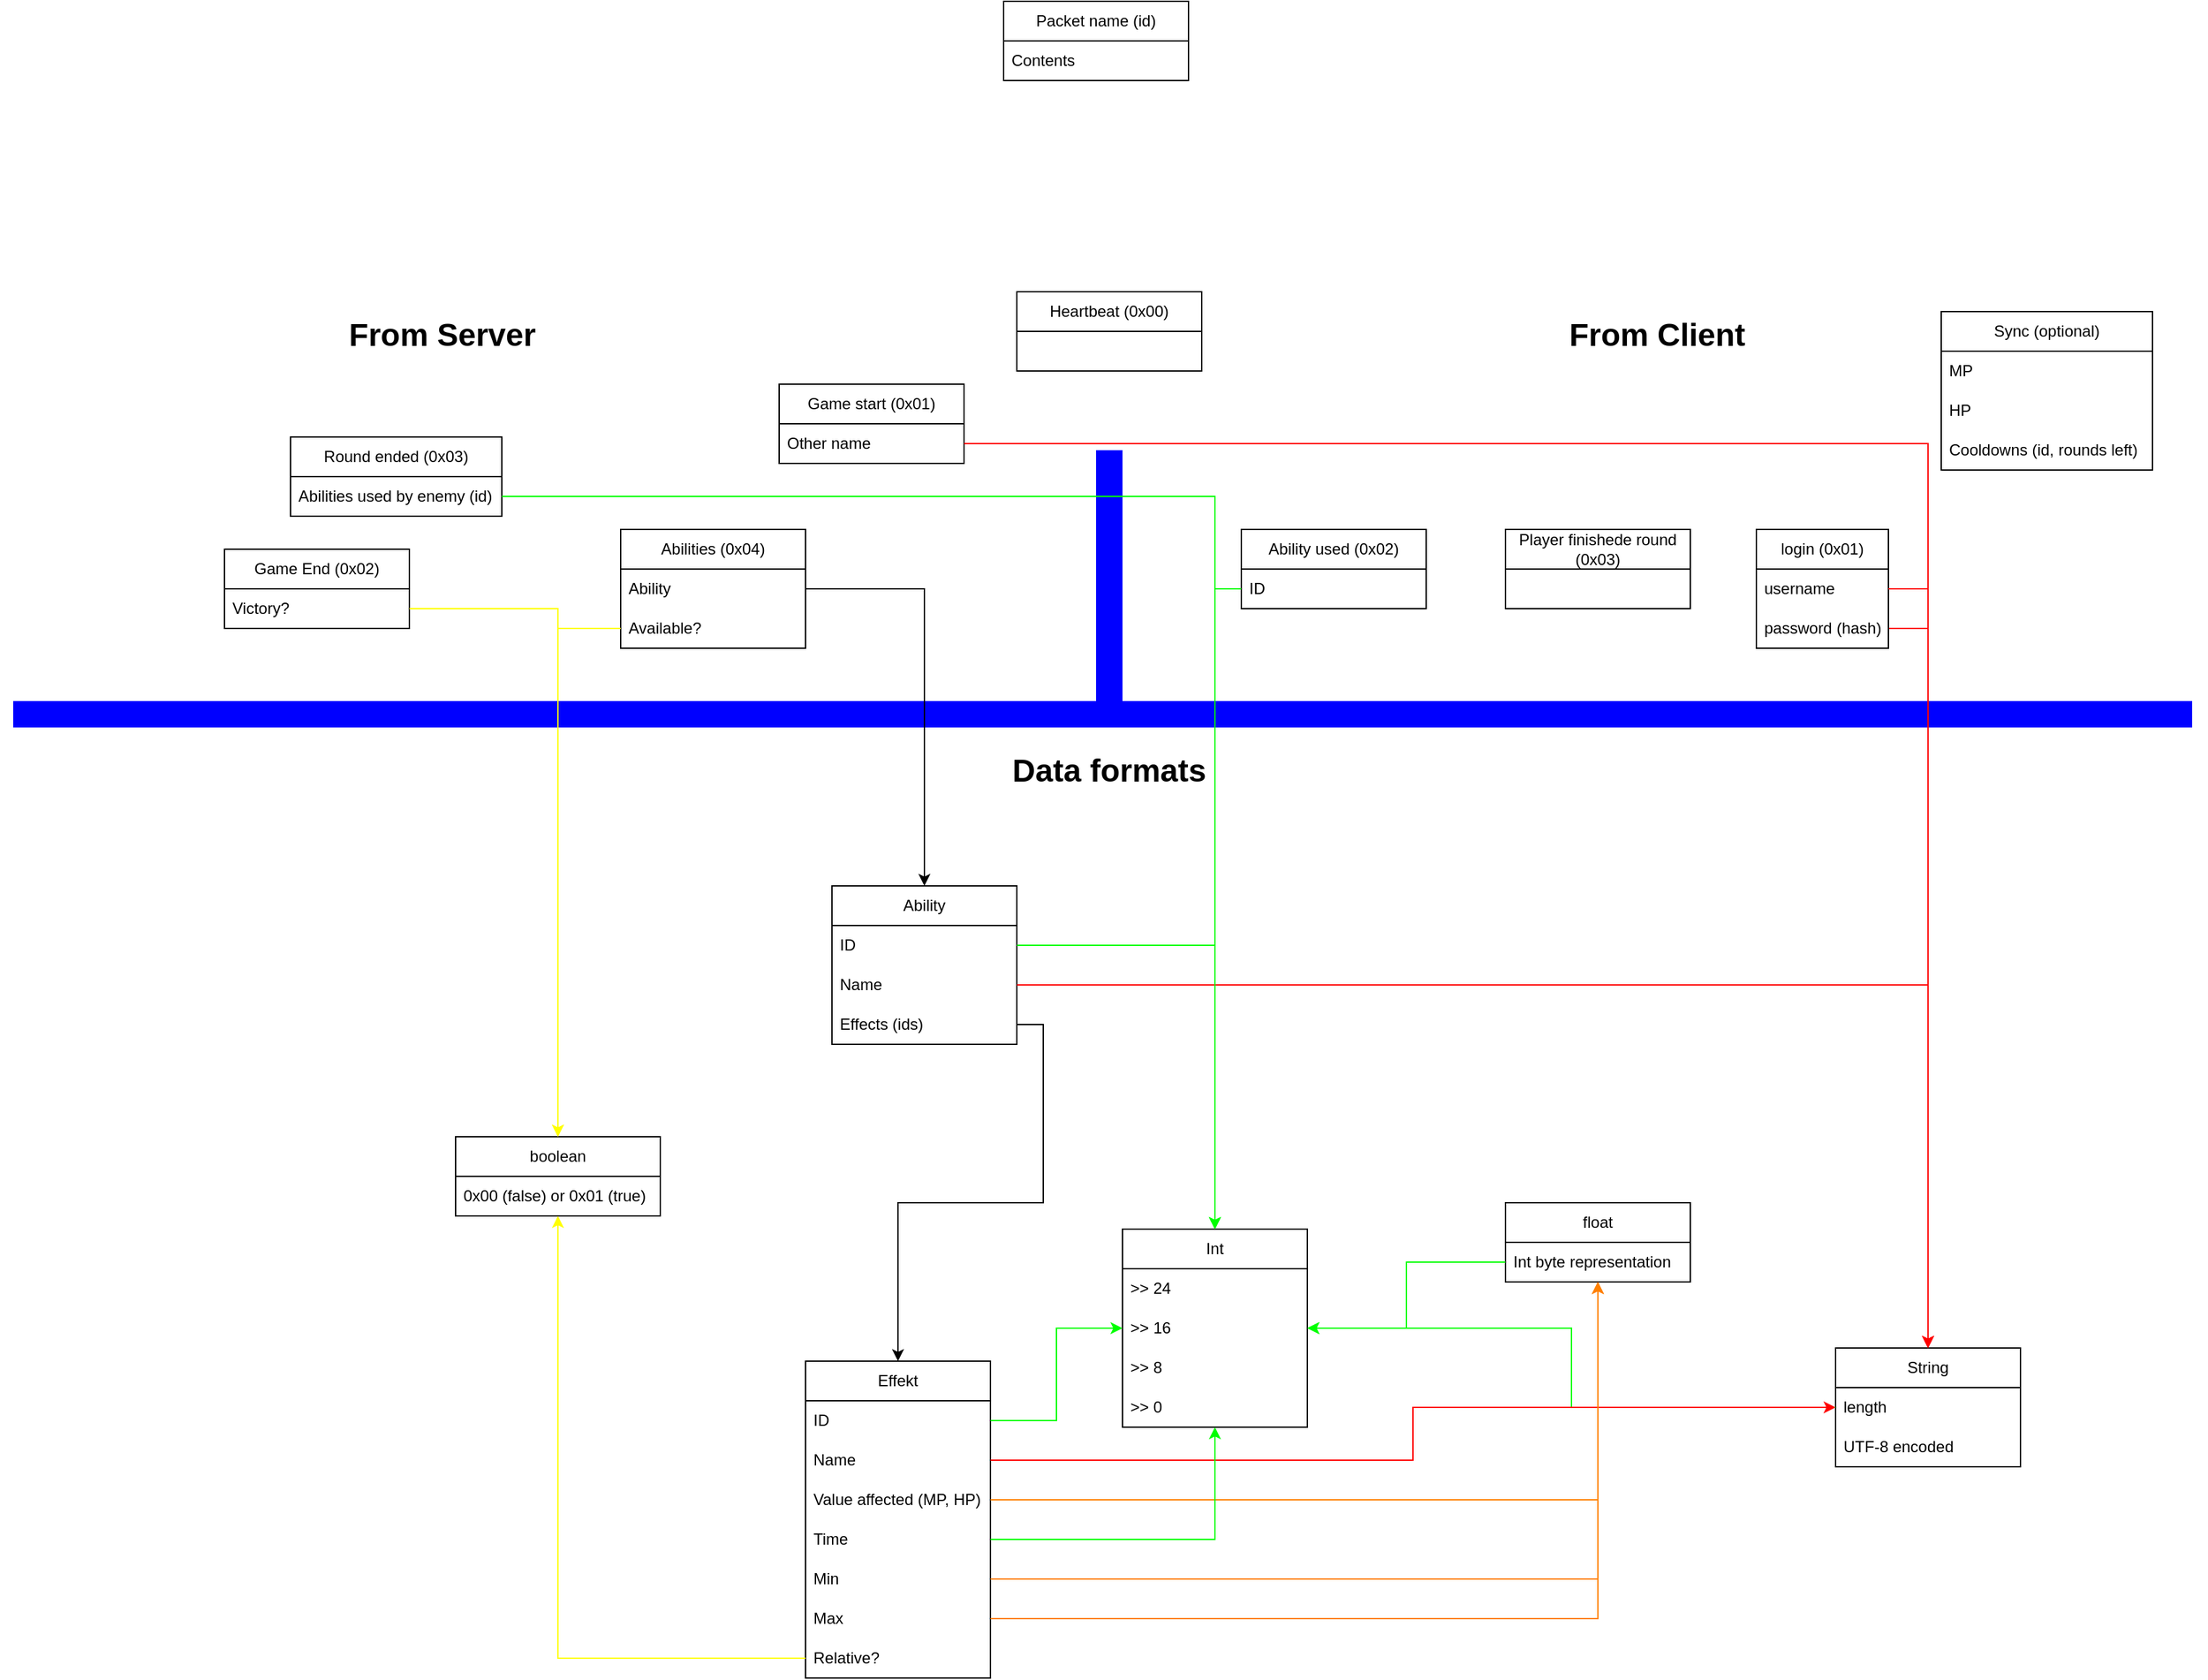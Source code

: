 <mxfile version="24.5.1" type="device">
  <diagram name="Page-1" id="1aXTQvaHOBbPSqx9FsLq">
    <mxGraphModel dx="2359" dy="1979" grid="1" gridSize="10" guides="1" tooltips="1" connect="1" arrows="1" fold="1" page="1" pageScale="1" pageWidth="850" pageHeight="1100" math="0" shadow="0">
      <root>
        <mxCell id="0" />
        <mxCell id="1" parent="0" />
        <mxCell id="ZYOzPeOD46tJgNTAeWL3-3" value="Packet name (id)" style="swimlane;fontStyle=0;childLayout=stackLayout;horizontal=1;startSize=30;horizontalStack=0;resizeParent=1;resizeParentMax=0;resizeLast=0;collapsible=1;marginBottom=0;whiteSpace=wrap;html=1;" vertex="1" parent="1">
          <mxGeometry x="-80" y="-180" width="140" height="60" as="geometry" />
        </mxCell>
        <mxCell id="ZYOzPeOD46tJgNTAeWL3-5" value="Contents" style="text;strokeColor=none;fillColor=none;align=left;verticalAlign=middle;spacingLeft=4;spacingRight=4;overflow=hidden;points=[[0,0.5],[1,0.5]];portConstraint=eastwest;rotatable=0;whiteSpace=wrap;html=1;" vertex="1" parent="ZYOzPeOD46tJgNTAeWL3-3">
          <mxGeometry y="30" width="140" height="30" as="geometry" />
        </mxCell>
        <mxCell id="ZYOzPeOD46tJgNTAeWL3-7" value="Heartbeat (0x00)" style="swimlane;fontStyle=0;childLayout=stackLayout;horizontal=1;startSize=30;horizontalStack=0;resizeParent=1;resizeParentMax=0;resizeLast=0;collapsible=1;marginBottom=0;whiteSpace=wrap;html=1;" vertex="1" parent="1">
          <mxGeometry x="-70" y="40" width="140" height="60" as="geometry" />
        </mxCell>
        <mxCell id="ZYOzPeOD46tJgNTAeWL3-80" style="edgeStyle=orthogonalEdgeStyle;rounded=0;orthogonalLoop=1;jettySize=auto;html=1;exitX=1;exitY=0.5;exitDx=0;exitDy=0;strokeColor=#FF0000;" edge="1" parent="1" source="ZYOzPeOD46tJgNTAeWL3-13" target="ZYOzPeOD46tJgNTAeWL3-75">
          <mxGeometry relative="1" as="geometry" />
        </mxCell>
        <mxCell id="ZYOzPeOD46tJgNTAeWL3-10" value="login (0x01)" style="swimlane;fontStyle=0;childLayout=stackLayout;horizontal=1;startSize=30;horizontalStack=0;resizeParent=1;resizeParentMax=0;resizeLast=0;collapsible=1;marginBottom=0;whiteSpace=wrap;html=1;" vertex="1" parent="1">
          <mxGeometry x="490" y="220" width="100" height="90" as="geometry">
            <mxRectangle x="510" y="110" width="70" height="30" as="alternateBounds" />
          </mxGeometry>
        </mxCell>
        <mxCell id="ZYOzPeOD46tJgNTAeWL3-11" value="&lt;div&gt;username&lt;/div&gt;" style="text;strokeColor=none;fillColor=none;align=left;verticalAlign=middle;spacingLeft=4;spacingRight=4;overflow=hidden;points=[[0,0.5],[1,0.5]];portConstraint=eastwest;rotatable=0;whiteSpace=wrap;html=1;" vertex="1" parent="ZYOzPeOD46tJgNTAeWL3-10">
          <mxGeometry y="30" width="100" height="30" as="geometry" />
        </mxCell>
        <mxCell id="ZYOzPeOD46tJgNTAeWL3-13" value="&lt;div&gt;password (hash)&lt;/div&gt;" style="text;strokeColor=none;fillColor=none;align=left;verticalAlign=middle;spacingLeft=4;spacingRight=4;overflow=hidden;points=[[0,0.5],[1,0.5]];portConstraint=eastwest;rotatable=0;whiteSpace=wrap;html=1;" vertex="1" parent="ZYOzPeOD46tJgNTAeWL3-10">
          <mxGeometry y="60" width="100" height="30" as="geometry" />
        </mxCell>
        <mxCell id="ZYOzPeOD46tJgNTAeWL3-15" value="Round ended (0x03)" style="swimlane;fontStyle=0;childLayout=stackLayout;horizontal=1;startSize=30;horizontalStack=0;resizeParent=1;resizeParentMax=0;resizeLast=0;collapsible=1;marginBottom=0;whiteSpace=wrap;html=1;" vertex="1" parent="1">
          <mxGeometry x="-620" y="150" width="160" height="60" as="geometry" />
        </mxCell>
        <mxCell id="ZYOzPeOD46tJgNTAeWL3-16" value="Abilities used by enemy (id)" style="text;strokeColor=none;fillColor=none;align=left;verticalAlign=middle;spacingLeft=4;spacingRight=4;overflow=hidden;points=[[0,0.5],[1,0.5]];portConstraint=eastwest;rotatable=0;whiteSpace=wrap;html=1;" vertex="1" parent="ZYOzPeOD46tJgNTAeWL3-15">
          <mxGeometry y="30" width="160" height="30" as="geometry" />
        </mxCell>
        <mxCell id="ZYOzPeOD46tJgNTAeWL3-17" value="Ability used (0x02)" style="swimlane;fontStyle=0;childLayout=stackLayout;horizontal=1;startSize=30;horizontalStack=0;resizeParent=1;resizeParentMax=0;resizeLast=0;collapsible=1;marginBottom=0;whiteSpace=wrap;html=1;" vertex="1" parent="1">
          <mxGeometry x="100" y="220" width="140" height="60" as="geometry" />
        </mxCell>
        <mxCell id="ZYOzPeOD46tJgNTAeWL3-18" value="ID" style="text;strokeColor=none;fillColor=none;align=left;verticalAlign=middle;spacingLeft=4;spacingRight=4;overflow=hidden;points=[[0,0.5],[1,0.5]];portConstraint=eastwest;rotatable=0;whiteSpace=wrap;html=1;" vertex="1" parent="ZYOzPeOD46tJgNTAeWL3-17">
          <mxGeometry y="30" width="140" height="30" as="geometry" />
        </mxCell>
        <mxCell id="ZYOzPeOD46tJgNTAeWL3-20" value="Sync (optional)" style="swimlane;fontStyle=0;childLayout=stackLayout;horizontal=1;startSize=30;horizontalStack=0;resizeParent=1;resizeParentMax=0;resizeLast=0;collapsible=1;marginBottom=0;whiteSpace=wrap;html=1;" vertex="1" parent="1">
          <mxGeometry x="630" y="55" width="160" height="120" as="geometry" />
        </mxCell>
        <mxCell id="ZYOzPeOD46tJgNTAeWL3-21" value="MP" style="text;strokeColor=none;fillColor=none;align=left;verticalAlign=middle;spacingLeft=4;spacingRight=4;overflow=hidden;points=[[0,0.5],[1,0.5]];portConstraint=eastwest;rotatable=0;whiteSpace=wrap;html=1;" vertex="1" parent="ZYOzPeOD46tJgNTAeWL3-20">
          <mxGeometry y="30" width="160" height="30" as="geometry" />
        </mxCell>
        <mxCell id="ZYOzPeOD46tJgNTAeWL3-22" value="HP" style="text;strokeColor=none;fillColor=none;align=left;verticalAlign=middle;spacingLeft=4;spacingRight=4;overflow=hidden;points=[[0,0.5],[1,0.5]];portConstraint=eastwest;rotatable=0;whiteSpace=wrap;html=1;" vertex="1" parent="ZYOzPeOD46tJgNTAeWL3-20">
          <mxGeometry y="60" width="160" height="30" as="geometry" />
        </mxCell>
        <mxCell id="ZYOzPeOD46tJgNTAeWL3-23" value="Cooldowns (id, rounds left)" style="text;strokeColor=none;fillColor=none;align=left;verticalAlign=middle;spacingLeft=4;spacingRight=4;overflow=hidden;points=[[0,0.5],[1,0.5]];portConstraint=eastwest;rotatable=0;whiteSpace=wrap;html=1;" vertex="1" parent="ZYOzPeOD46tJgNTAeWL3-20">
          <mxGeometry y="90" width="160" height="30" as="geometry" />
        </mxCell>
        <mxCell id="ZYOzPeOD46tJgNTAeWL3-24" value="Game start (0x01)" style="swimlane;fontStyle=0;childLayout=stackLayout;horizontal=1;startSize=30;horizontalStack=0;resizeParent=1;resizeParentMax=0;resizeLast=0;collapsible=1;marginBottom=0;whiteSpace=wrap;html=1;" vertex="1" parent="1">
          <mxGeometry x="-250" y="110" width="140" height="60" as="geometry" />
        </mxCell>
        <mxCell id="ZYOzPeOD46tJgNTAeWL3-25" value="Other name" style="text;strokeColor=none;fillColor=none;align=left;verticalAlign=middle;spacingLeft=4;spacingRight=4;overflow=hidden;points=[[0,0.5],[1,0.5]];portConstraint=eastwest;rotatable=0;whiteSpace=wrap;html=1;" vertex="1" parent="ZYOzPeOD46tJgNTAeWL3-24">
          <mxGeometry y="30" width="140" height="30" as="geometry" />
        </mxCell>
        <mxCell id="ZYOzPeOD46tJgNTAeWL3-26" value="Ability" style="swimlane;fontStyle=0;childLayout=stackLayout;horizontal=1;startSize=30;horizontalStack=0;resizeParent=1;resizeParentMax=0;resizeLast=0;collapsible=1;marginBottom=0;whiteSpace=wrap;html=1;" vertex="1" parent="1">
          <mxGeometry x="-210" y="490" width="140" height="120" as="geometry" />
        </mxCell>
        <mxCell id="ZYOzPeOD46tJgNTAeWL3-27" value="ID" style="text;strokeColor=none;fillColor=none;align=left;verticalAlign=middle;spacingLeft=4;spacingRight=4;overflow=hidden;points=[[0,0.5],[1,0.5]];portConstraint=eastwest;rotatable=0;whiteSpace=wrap;html=1;" vertex="1" parent="ZYOzPeOD46tJgNTAeWL3-26">
          <mxGeometry y="30" width="140" height="30" as="geometry" />
        </mxCell>
        <mxCell id="ZYOzPeOD46tJgNTAeWL3-29" value="Name" style="text;strokeColor=none;fillColor=none;align=left;verticalAlign=middle;spacingLeft=4;spacingRight=4;overflow=hidden;points=[[0,0.5],[1,0.5]];portConstraint=eastwest;rotatable=0;whiteSpace=wrap;html=1;" vertex="1" parent="ZYOzPeOD46tJgNTAeWL3-26">
          <mxGeometry y="60" width="140" height="30" as="geometry" />
        </mxCell>
        <mxCell id="ZYOzPeOD46tJgNTAeWL3-30" value="Effects (ids)" style="text;strokeColor=none;fillColor=none;align=left;verticalAlign=middle;spacingLeft=4;spacingRight=4;overflow=hidden;points=[[0,0.5],[1,0.5]];portConstraint=eastwest;rotatable=0;whiteSpace=wrap;html=1;" vertex="1" parent="ZYOzPeOD46tJgNTAeWL3-26">
          <mxGeometry y="90" width="140" height="30" as="geometry" />
        </mxCell>
        <mxCell id="ZYOzPeOD46tJgNTAeWL3-31" value="Effekt" style="swimlane;fontStyle=0;childLayout=stackLayout;horizontal=1;startSize=30;horizontalStack=0;resizeParent=1;resizeParentMax=0;resizeLast=0;collapsible=1;marginBottom=0;whiteSpace=wrap;html=1;" vertex="1" parent="1">
          <mxGeometry x="-230" y="850" width="140" height="240" as="geometry" />
        </mxCell>
        <mxCell id="ZYOzPeOD46tJgNTAeWL3-32" value="ID" style="text;strokeColor=none;fillColor=none;align=left;verticalAlign=middle;spacingLeft=4;spacingRight=4;overflow=hidden;points=[[0,0.5],[1,0.5]];portConstraint=eastwest;rotatable=0;whiteSpace=wrap;html=1;" vertex="1" parent="ZYOzPeOD46tJgNTAeWL3-31">
          <mxGeometry y="30" width="140" height="30" as="geometry" />
        </mxCell>
        <mxCell id="ZYOzPeOD46tJgNTAeWL3-33" value="Name" style="text;strokeColor=none;fillColor=none;align=left;verticalAlign=middle;spacingLeft=4;spacingRight=4;overflow=hidden;points=[[0,0.5],[1,0.5]];portConstraint=eastwest;rotatable=0;whiteSpace=wrap;html=1;" vertex="1" parent="ZYOzPeOD46tJgNTAeWL3-31">
          <mxGeometry y="60" width="140" height="30" as="geometry" />
        </mxCell>
        <mxCell id="ZYOzPeOD46tJgNTAeWL3-34" value="Value affected (MP, HP)" style="text;strokeColor=none;fillColor=none;align=left;verticalAlign=middle;spacingLeft=4;spacingRight=4;overflow=hidden;points=[[0,0.5],[1,0.5]];portConstraint=eastwest;rotatable=0;whiteSpace=wrap;html=1;" vertex="1" parent="ZYOzPeOD46tJgNTAeWL3-31">
          <mxGeometry y="90" width="140" height="30" as="geometry" />
        </mxCell>
        <mxCell id="ZYOzPeOD46tJgNTAeWL3-35" value="Time" style="text;strokeColor=none;fillColor=none;align=left;verticalAlign=middle;spacingLeft=4;spacingRight=4;overflow=hidden;points=[[0,0.5],[1,0.5]];portConstraint=eastwest;rotatable=0;whiteSpace=wrap;html=1;" vertex="1" parent="ZYOzPeOD46tJgNTAeWL3-31">
          <mxGeometry y="120" width="140" height="30" as="geometry" />
        </mxCell>
        <mxCell id="ZYOzPeOD46tJgNTAeWL3-36" value="Min" style="text;strokeColor=none;fillColor=none;align=left;verticalAlign=middle;spacingLeft=4;spacingRight=4;overflow=hidden;points=[[0,0.5],[1,0.5]];portConstraint=eastwest;rotatable=0;whiteSpace=wrap;html=1;" vertex="1" parent="ZYOzPeOD46tJgNTAeWL3-31">
          <mxGeometry y="150" width="140" height="30" as="geometry" />
        </mxCell>
        <mxCell id="ZYOzPeOD46tJgNTAeWL3-37" value="Max" style="text;strokeColor=none;fillColor=none;align=left;verticalAlign=middle;spacingLeft=4;spacingRight=4;overflow=hidden;points=[[0,0.5],[1,0.5]];portConstraint=eastwest;rotatable=0;whiteSpace=wrap;html=1;" vertex="1" parent="ZYOzPeOD46tJgNTAeWL3-31">
          <mxGeometry y="180" width="140" height="30" as="geometry" />
        </mxCell>
        <mxCell id="ZYOzPeOD46tJgNTAeWL3-38" value="Relative?" style="text;strokeColor=none;fillColor=none;align=left;verticalAlign=middle;spacingLeft=4;spacingRight=4;overflow=hidden;points=[[0,0.5],[1,0.5]];portConstraint=eastwest;rotatable=0;whiteSpace=wrap;html=1;" vertex="1" parent="ZYOzPeOD46tJgNTAeWL3-31">
          <mxGeometry y="210" width="140" height="30" as="geometry" />
        </mxCell>
        <mxCell id="ZYOzPeOD46tJgNTAeWL3-39" value="Game End (0x02)" style="swimlane;fontStyle=0;childLayout=stackLayout;horizontal=1;startSize=30;horizontalStack=0;resizeParent=1;resizeParentMax=0;resizeLast=0;collapsible=1;marginBottom=0;whiteSpace=wrap;html=1;" vertex="1" parent="1">
          <mxGeometry x="-670" y="235" width="140" height="60" as="geometry" />
        </mxCell>
        <mxCell id="ZYOzPeOD46tJgNTAeWL3-40" value="Victory?" style="text;strokeColor=none;fillColor=none;align=left;verticalAlign=middle;spacingLeft=4;spacingRight=4;overflow=hidden;points=[[0,0.5],[1,0.5]];portConstraint=eastwest;rotatable=0;whiteSpace=wrap;html=1;" vertex="1" parent="ZYOzPeOD46tJgNTAeWL3-39">
          <mxGeometry y="30" width="140" height="30" as="geometry" />
        </mxCell>
        <mxCell id="ZYOzPeOD46tJgNTAeWL3-41" value="" style="endArrow=none;html=1;rounded=0;strokeWidth=20;curved=0;strokeColor=#0000FF;" edge="1" parent="1">
          <mxGeometry width="50" height="50" relative="1" as="geometry">
            <mxPoint y="360" as="sourcePoint" />
            <mxPoint y="160" as="targetPoint" />
          </mxGeometry>
        </mxCell>
        <mxCell id="ZYOzPeOD46tJgNTAeWL3-42" value="&lt;h1&gt;From Server&lt;/h1&gt;" style="text;html=1;align=center;verticalAlign=middle;whiteSpace=wrap;rounded=0;" vertex="1" parent="1">
          <mxGeometry x="-580" y="55" width="150" height="35" as="geometry" />
        </mxCell>
        <mxCell id="ZYOzPeOD46tJgNTAeWL3-43" value="&lt;h1&gt;From Client&lt;/h1&gt;" style="text;html=1;align=center;verticalAlign=middle;whiteSpace=wrap;rounded=0;" vertex="1" parent="1">
          <mxGeometry x="340" y="55" width="150" height="35" as="geometry" />
        </mxCell>
        <mxCell id="ZYOzPeOD46tJgNTAeWL3-44" value="" style="endArrow=none;html=1;rounded=0;strokeWidth=20;curved=0;fontColor=#0000ff;labelBackgroundColor=#0000FF;strokeColor=#0000FF;" edge="1" parent="1">
          <mxGeometry width="50" height="50" relative="1" as="geometry">
            <mxPoint x="820" y="360" as="sourcePoint" />
            <mxPoint x="-830" y="360" as="targetPoint" />
          </mxGeometry>
        </mxCell>
        <mxCell id="ZYOzPeOD46tJgNTAeWL3-45" value="&lt;h1&gt;Data formats&lt;/h1&gt;" style="text;html=1;align=center;verticalAlign=middle;whiteSpace=wrap;rounded=0;" vertex="1" parent="1">
          <mxGeometry x="-75" y="385" width="150" height="35" as="geometry" />
        </mxCell>
        <mxCell id="ZYOzPeOD46tJgNTAeWL3-46" value="Abilities (0x04)" style="swimlane;fontStyle=0;childLayout=stackLayout;horizontal=1;startSize=30;horizontalStack=0;resizeParent=1;resizeParentMax=0;resizeLast=0;collapsible=1;marginBottom=0;whiteSpace=wrap;html=1;" vertex="1" parent="1">
          <mxGeometry x="-370" y="220" width="140" height="90" as="geometry" />
        </mxCell>
        <mxCell id="ZYOzPeOD46tJgNTAeWL3-47" value="Ability&amp;nbsp;" style="text;strokeColor=none;fillColor=none;align=left;verticalAlign=middle;spacingLeft=4;spacingRight=4;overflow=hidden;points=[[0,0.5],[1,0.5]];portConstraint=eastwest;rotatable=0;whiteSpace=wrap;html=1;" vertex="1" parent="ZYOzPeOD46tJgNTAeWL3-46">
          <mxGeometry y="30" width="140" height="30" as="geometry" />
        </mxCell>
        <mxCell id="ZYOzPeOD46tJgNTAeWL3-48" value="Available?" style="text;strokeColor=none;fillColor=none;align=left;verticalAlign=middle;spacingLeft=4;spacingRight=4;overflow=hidden;points=[[0,0.5],[1,0.5]];portConstraint=eastwest;rotatable=0;whiteSpace=wrap;html=1;" vertex="1" parent="ZYOzPeOD46tJgNTAeWL3-46">
          <mxGeometry y="60" width="140" height="30" as="geometry" />
        </mxCell>
        <mxCell id="ZYOzPeOD46tJgNTAeWL3-52" style="edgeStyle=orthogonalEdgeStyle;rounded=0;orthogonalLoop=1;jettySize=auto;html=1;exitX=1;exitY=0.5;exitDx=0;exitDy=0;" edge="1" parent="1" source="ZYOzPeOD46tJgNTAeWL3-30" target="ZYOzPeOD46tJgNTAeWL3-31">
          <mxGeometry relative="1" as="geometry" />
        </mxCell>
        <mxCell id="ZYOzPeOD46tJgNTAeWL3-53" style="edgeStyle=orthogonalEdgeStyle;rounded=0;orthogonalLoop=1;jettySize=auto;html=1;exitX=1;exitY=0.5;exitDx=0;exitDy=0;" edge="1" parent="1" source="ZYOzPeOD46tJgNTAeWL3-47" target="ZYOzPeOD46tJgNTAeWL3-26">
          <mxGeometry relative="1" as="geometry" />
        </mxCell>
        <mxCell id="ZYOzPeOD46tJgNTAeWL3-55" value="Player finishede round (0x03)" style="swimlane;fontStyle=0;childLayout=stackLayout;horizontal=1;startSize=30;horizontalStack=0;resizeParent=1;resizeParentMax=0;resizeLast=0;collapsible=1;marginBottom=0;whiteSpace=wrap;html=1;" vertex="1" parent="1">
          <mxGeometry x="300" y="220" width="140" height="60" as="geometry" />
        </mxCell>
        <mxCell id="ZYOzPeOD46tJgNTAeWL3-57" value="Int" style="swimlane;fontStyle=0;childLayout=stackLayout;horizontal=1;startSize=30;horizontalStack=0;resizeParent=1;resizeParentMax=0;resizeLast=0;collapsible=1;marginBottom=0;whiteSpace=wrap;html=1;" vertex="1" parent="1">
          <mxGeometry x="10" y="750" width="140" height="150" as="geometry" />
        </mxCell>
        <mxCell id="ZYOzPeOD46tJgNTAeWL3-58" value="&amp;gt;&amp;gt; 24" style="text;strokeColor=none;fillColor=none;align=left;verticalAlign=middle;spacingLeft=4;spacingRight=4;overflow=hidden;points=[[0,0.5],[1,0.5]];portConstraint=eastwest;rotatable=0;whiteSpace=wrap;html=1;" vertex="1" parent="ZYOzPeOD46tJgNTAeWL3-57">
          <mxGeometry y="30" width="140" height="30" as="geometry" />
        </mxCell>
        <mxCell id="ZYOzPeOD46tJgNTAeWL3-59" value="&amp;gt;&amp;gt; 16" style="text;strokeColor=none;fillColor=none;align=left;verticalAlign=middle;spacingLeft=4;spacingRight=4;overflow=hidden;points=[[0,0.5],[1,0.5]];portConstraint=eastwest;rotatable=0;whiteSpace=wrap;html=1;" vertex="1" parent="ZYOzPeOD46tJgNTAeWL3-57">
          <mxGeometry y="60" width="140" height="30" as="geometry" />
        </mxCell>
        <mxCell id="ZYOzPeOD46tJgNTAeWL3-60" value="&amp;gt;&amp;gt; 8" style="text;strokeColor=none;fillColor=none;align=left;verticalAlign=middle;spacingLeft=4;spacingRight=4;overflow=hidden;points=[[0,0.5],[1,0.5]];portConstraint=eastwest;rotatable=0;whiteSpace=wrap;html=1;" vertex="1" parent="ZYOzPeOD46tJgNTAeWL3-57">
          <mxGeometry y="90" width="140" height="30" as="geometry" />
        </mxCell>
        <mxCell id="ZYOzPeOD46tJgNTAeWL3-61" value="&amp;gt;&amp;gt; 0" style="text;strokeColor=none;fillColor=none;align=left;verticalAlign=middle;spacingLeft=4;spacingRight=4;overflow=hidden;points=[[0,0.5],[1,0.5]];portConstraint=eastwest;rotatable=0;whiteSpace=wrap;html=1;" vertex="1" parent="ZYOzPeOD46tJgNTAeWL3-57">
          <mxGeometry y="120" width="140" height="30" as="geometry" />
        </mxCell>
        <mxCell id="ZYOzPeOD46tJgNTAeWL3-64" value="float" style="swimlane;fontStyle=0;childLayout=stackLayout;horizontal=1;startSize=30;horizontalStack=0;resizeParent=1;resizeParentMax=0;resizeLast=0;collapsible=1;marginBottom=0;whiteSpace=wrap;html=1;" vertex="1" parent="1">
          <mxGeometry x="300" y="730" width="140" height="60" as="geometry" />
        </mxCell>
        <mxCell id="ZYOzPeOD46tJgNTAeWL3-65" value="Int byte representation" style="text;strokeColor=none;fillColor=none;align=left;verticalAlign=middle;spacingLeft=4;spacingRight=4;overflow=hidden;points=[[0,0.5],[1,0.5]];portConstraint=eastwest;rotatable=0;whiteSpace=wrap;html=1;" vertex="1" parent="ZYOzPeOD46tJgNTAeWL3-64">
          <mxGeometry y="30" width="140" height="30" as="geometry" />
        </mxCell>
        <mxCell id="ZYOzPeOD46tJgNTAeWL3-69" style="edgeStyle=orthogonalEdgeStyle;rounded=0;orthogonalLoop=1;jettySize=auto;html=1;strokeColor=#00FF00;" edge="1" parent="1" source="ZYOzPeOD46tJgNTAeWL3-65" target="ZYOzPeOD46tJgNTAeWL3-57">
          <mxGeometry relative="1" as="geometry" />
        </mxCell>
        <mxCell id="ZYOzPeOD46tJgNTAeWL3-75" value="String" style="swimlane;fontStyle=0;childLayout=stackLayout;horizontal=1;startSize=30;horizontalStack=0;resizeParent=1;resizeParentMax=0;resizeLast=0;collapsible=1;marginBottom=0;whiteSpace=wrap;html=1;" vertex="1" parent="1">
          <mxGeometry x="550" y="840" width="140" height="90" as="geometry" />
        </mxCell>
        <mxCell id="ZYOzPeOD46tJgNTAeWL3-76" value="length" style="text;strokeColor=none;fillColor=none;align=left;verticalAlign=middle;spacingLeft=4;spacingRight=4;overflow=hidden;points=[[0,0.5],[1,0.5]];portConstraint=eastwest;rotatable=0;whiteSpace=wrap;html=1;" vertex="1" parent="ZYOzPeOD46tJgNTAeWL3-75">
          <mxGeometry y="30" width="140" height="30" as="geometry" />
        </mxCell>
        <mxCell id="ZYOzPeOD46tJgNTAeWL3-78" value="UTF-8 encoded&amp;nbsp;" style="text;strokeColor=none;fillColor=none;align=left;verticalAlign=middle;spacingLeft=4;spacingRight=4;overflow=hidden;points=[[0,0.5],[1,0.5]];portConstraint=eastwest;rotatable=0;whiteSpace=wrap;html=1;" vertex="1" parent="ZYOzPeOD46tJgNTAeWL3-75">
          <mxGeometry y="60" width="140" height="30" as="geometry" />
        </mxCell>
        <mxCell id="ZYOzPeOD46tJgNTAeWL3-77" style="edgeStyle=orthogonalEdgeStyle;rounded=0;orthogonalLoop=1;jettySize=auto;html=1;strokeColor=#00FF00;" edge="1" parent="1" source="ZYOzPeOD46tJgNTAeWL3-76" target="ZYOzPeOD46tJgNTAeWL3-57">
          <mxGeometry relative="1" as="geometry" />
        </mxCell>
        <mxCell id="ZYOzPeOD46tJgNTAeWL3-79" style="edgeStyle=orthogonalEdgeStyle;rounded=0;orthogonalLoop=1;jettySize=auto;html=1;strokeColor=#00FF00;" edge="1" parent="1" source="ZYOzPeOD46tJgNTAeWL3-18" target="ZYOzPeOD46tJgNTAeWL3-57">
          <mxGeometry relative="1" as="geometry" />
        </mxCell>
        <mxCell id="ZYOzPeOD46tJgNTAeWL3-81" style="edgeStyle=orthogonalEdgeStyle;rounded=0;orthogonalLoop=1;jettySize=auto;html=1;exitX=1;exitY=0.5;exitDx=0;exitDy=0;strokeColor=#FF0000;" edge="1" parent="1" source="ZYOzPeOD46tJgNTAeWL3-11" target="ZYOzPeOD46tJgNTAeWL3-75">
          <mxGeometry relative="1" as="geometry" />
        </mxCell>
        <mxCell id="ZYOzPeOD46tJgNTAeWL3-82" value="boolean" style="swimlane;fontStyle=0;childLayout=stackLayout;horizontal=1;startSize=30;horizontalStack=0;resizeParent=1;resizeParentMax=0;resizeLast=0;collapsible=1;marginBottom=0;whiteSpace=wrap;html=1;" vertex="1" parent="1">
          <mxGeometry x="-495" y="680" width="155" height="60" as="geometry" />
        </mxCell>
        <mxCell id="ZYOzPeOD46tJgNTAeWL3-83" value="0x00 (false) or 0x01 (true)" style="text;strokeColor=none;fillColor=none;align=left;verticalAlign=middle;spacingLeft=4;spacingRight=4;overflow=hidden;points=[[0,0.5],[1,0.5]];portConstraint=eastwest;rotatable=0;whiteSpace=wrap;html=1;" vertex="1" parent="ZYOzPeOD46tJgNTAeWL3-82">
          <mxGeometry y="30" width="155" height="30" as="geometry" />
        </mxCell>
        <mxCell id="ZYOzPeOD46tJgNTAeWL3-85" style="edgeStyle=orthogonalEdgeStyle;rounded=0;orthogonalLoop=1;jettySize=auto;html=1;exitX=0;exitY=0.5;exitDx=0;exitDy=0;strokeColor=#FFFF00;" edge="1" parent="1" source="ZYOzPeOD46tJgNTAeWL3-48" target="ZYOzPeOD46tJgNTAeWL3-82">
          <mxGeometry relative="1" as="geometry" />
        </mxCell>
        <mxCell id="ZYOzPeOD46tJgNTAeWL3-86" style="edgeStyle=orthogonalEdgeStyle;rounded=0;orthogonalLoop=1;jettySize=auto;html=1;strokeColor=#FF0000;" edge="1" parent="1" source="ZYOzPeOD46tJgNTAeWL3-29" target="ZYOzPeOD46tJgNTAeWL3-75">
          <mxGeometry relative="1" as="geometry" />
        </mxCell>
        <mxCell id="ZYOzPeOD46tJgNTAeWL3-87" style="edgeStyle=orthogonalEdgeStyle;rounded=0;orthogonalLoop=1;jettySize=auto;html=1;exitX=1;exitY=0.5;exitDx=0;exitDy=0;strokeColor=#00FF00;" edge="1" parent="1" source="ZYOzPeOD46tJgNTAeWL3-32" target="ZYOzPeOD46tJgNTAeWL3-57">
          <mxGeometry relative="1" as="geometry" />
        </mxCell>
        <mxCell id="ZYOzPeOD46tJgNTAeWL3-88" style="edgeStyle=orthogonalEdgeStyle;rounded=0;orthogonalLoop=1;jettySize=auto;html=1;exitX=1;exitY=0.5;exitDx=0;exitDy=0;strokeColor=#FF0000;" edge="1" parent="1" source="ZYOzPeOD46tJgNTAeWL3-33" target="ZYOzPeOD46tJgNTAeWL3-75">
          <mxGeometry relative="1" as="geometry" />
        </mxCell>
        <mxCell id="ZYOzPeOD46tJgNTAeWL3-89" style="edgeStyle=orthogonalEdgeStyle;rounded=0;orthogonalLoop=1;jettySize=auto;html=1;exitX=1;exitY=0.5;exitDx=0;exitDy=0;strokeColor=#FF8000;" edge="1" parent="1" source="ZYOzPeOD46tJgNTAeWL3-34" target="ZYOzPeOD46tJgNTAeWL3-64">
          <mxGeometry relative="1" as="geometry" />
        </mxCell>
        <mxCell id="ZYOzPeOD46tJgNTAeWL3-90" style="edgeStyle=orthogonalEdgeStyle;rounded=0;orthogonalLoop=1;jettySize=auto;html=1;exitX=1;exitY=0.5;exitDx=0;exitDy=0;strokeColor=#00FF00;" edge="1" parent="1" source="ZYOzPeOD46tJgNTAeWL3-35" target="ZYOzPeOD46tJgNTAeWL3-57">
          <mxGeometry relative="1" as="geometry" />
        </mxCell>
        <mxCell id="ZYOzPeOD46tJgNTAeWL3-91" style="edgeStyle=orthogonalEdgeStyle;rounded=0;orthogonalLoop=1;jettySize=auto;html=1;exitX=1;exitY=0.5;exitDx=0;exitDy=0;strokeColor=#FF8000;" edge="1" parent="1" source="ZYOzPeOD46tJgNTAeWL3-36" target="ZYOzPeOD46tJgNTAeWL3-64">
          <mxGeometry relative="1" as="geometry" />
        </mxCell>
        <mxCell id="ZYOzPeOD46tJgNTAeWL3-92" style="edgeStyle=orthogonalEdgeStyle;rounded=0;orthogonalLoop=1;jettySize=auto;html=1;exitX=1;exitY=0.5;exitDx=0;exitDy=0;strokeColor=#FF8000;" edge="1" parent="1" source="ZYOzPeOD46tJgNTAeWL3-37" target="ZYOzPeOD46tJgNTAeWL3-64">
          <mxGeometry relative="1" as="geometry" />
        </mxCell>
        <mxCell id="ZYOzPeOD46tJgNTAeWL3-93" style="edgeStyle=orthogonalEdgeStyle;rounded=0;orthogonalLoop=1;jettySize=auto;html=1;strokeColor=#FFFF00;" edge="1" parent="1" source="ZYOzPeOD46tJgNTAeWL3-38" target="ZYOzPeOD46tJgNTAeWL3-82">
          <mxGeometry relative="1" as="geometry" />
        </mxCell>
        <mxCell id="ZYOzPeOD46tJgNTAeWL3-94" style="edgeStyle=orthogonalEdgeStyle;rounded=0;orthogonalLoop=1;jettySize=auto;html=1;exitX=1;exitY=0.5;exitDx=0;exitDy=0;strokeColor=#00FF00;" edge="1" parent="1" source="ZYOzPeOD46tJgNTAeWL3-16" target="ZYOzPeOD46tJgNTAeWL3-57">
          <mxGeometry relative="1" as="geometry" />
        </mxCell>
        <mxCell id="ZYOzPeOD46tJgNTAeWL3-95" style="edgeStyle=orthogonalEdgeStyle;rounded=0;orthogonalLoop=1;jettySize=auto;html=1;strokeColor=#FFFF00;" edge="1" parent="1" source="ZYOzPeOD46tJgNTAeWL3-40" target="ZYOzPeOD46tJgNTAeWL3-82">
          <mxGeometry relative="1" as="geometry" />
        </mxCell>
        <mxCell id="ZYOzPeOD46tJgNTAeWL3-96" style="edgeStyle=orthogonalEdgeStyle;rounded=0;orthogonalLoop=1;jettySize=auto;html=1;strokeColor=#FF0000;" edge="1" parent="1" source="ZYOzPeOD46tJgNTAeWL3-25" target="ZYOzPeOD46tJgNTAeWL3-75">
          <mxGeometry relative="1" as="geometry" />
        </mxCell>
        <mxCell id="ZYOzPeOD46tJgNTAeWL3-97" style="edgeStyle=orthogonalEdgeStyle;rounded=0;orthogonalLoop=1;jettySize=auto;html=1;strokeColor=#00FF00;" edge="1" parent="1" source="ZYOzPeOD46tJgNTAeWL3-27" target="ZYOzPeOD46tJgNTAeWL3-57">
          <mxGeometry relative="1" as="geometry" />
        </mxCell>
      </root>
    </mxGraphModel>
  </diagram>
</mxfile>
